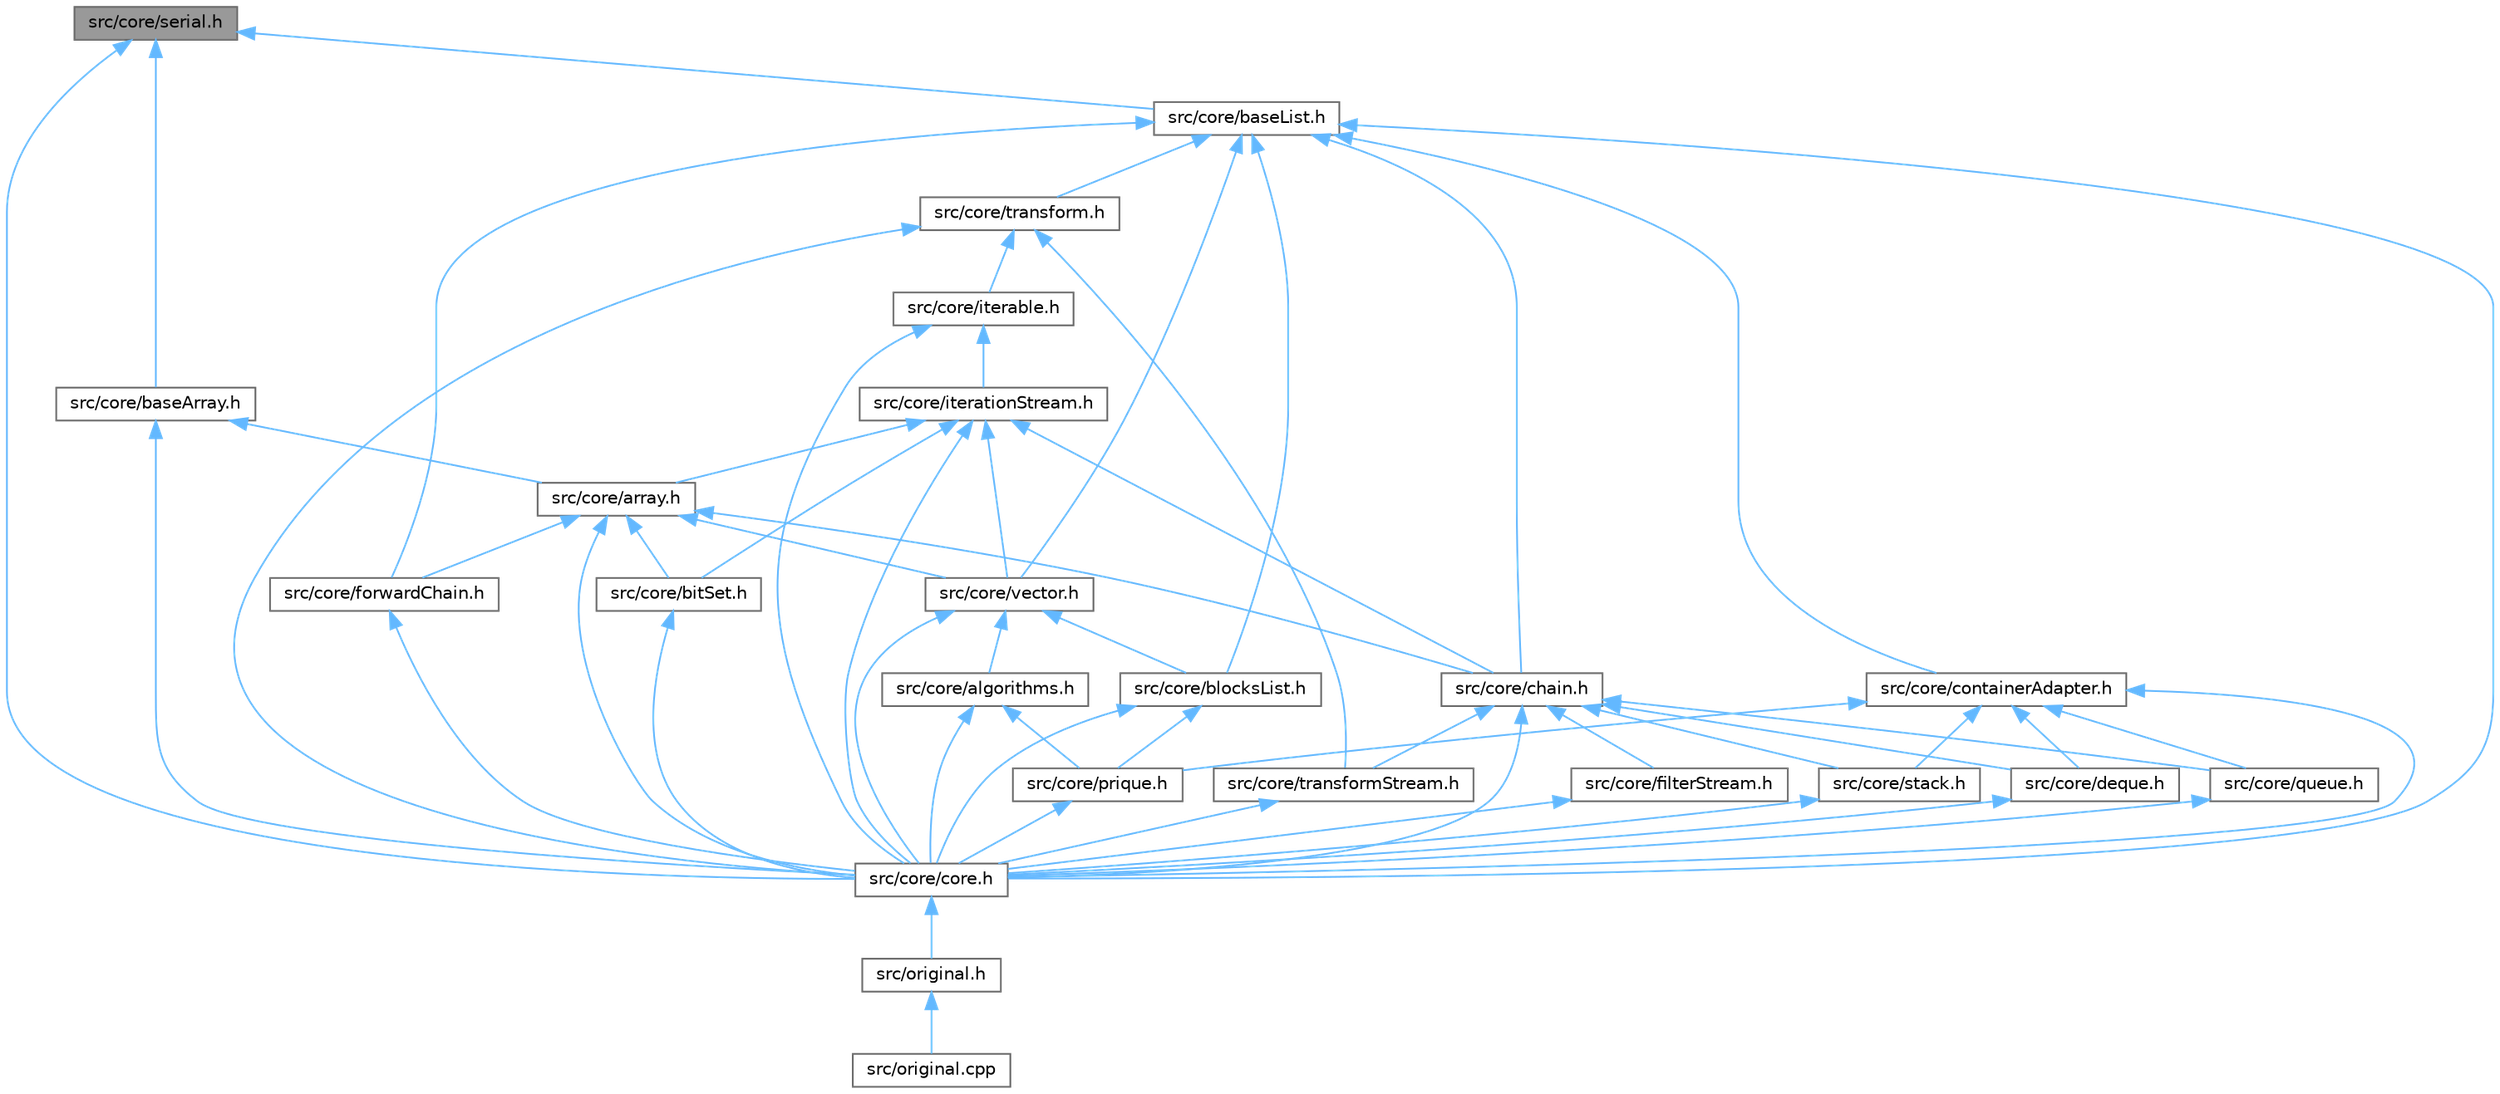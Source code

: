 digraph "src/core/serial.h"
{
 // LATEX_PDF_SIZE
  bgcolor="transparent";
  edge [fontname=Helvetica,fontsize=10,labelfontname=Helvetica,labelfontsize=10];
  node [fontname=Helvetica,fontsize=10,shape=box,height=0.2,width=0.4];
  Node1 [id="Node000001",label="src/core/serial.h",height=0.2,width=0.4,color="gray40", fillcolor="grey60", style="filled", fontcolor="black",tooltip="Defines an abstract base class for sequential containers with index-based access."];
  Node1 -> Node2 [id="edge56_Node000001_Node000002",dir="back",color="steelblue1",style="solid",tooltip=" "];
  Node2 [id="Node000002",label="src/core/baseArray.h",height=0.2,width=0.4,color="grey40", fillcolor="white", style="filled",URL="$base_array_8h.html",tooltip="Provides a base class for fixed-size serial containers."];
  Node2 -> Node3 [id="edge57_Node000002_Node000003",dir="back",color="steelblue1",style="solid",tooltip=" "];
  Node3 [id="Node000003",label="src/core/array.h",height=0.2,width=0.4,color="grey40", fillcolor="white", style="filled",URL="$array_8h.html",tooltip="Provides the array class for a fixed-size container with random access."];
  Node3 -> Node4 [id="edge58_Node000003_Node000004",dir="back",color="steelblue1",style="solid",tooltip=" "];
  Node4 [id="Node000004",label="src/core/bitSet.h",height=0.2,width=0.4,color="grey40", fillcolor="white", style="filled",URL="$bit_set_8h.html",tooltip="BitSet class declaration."];
  Node4 -> Node5 [id="edge59_Node000004_Node000005",dir="back",color="steelblue1",style="solid",tooltip=" "];
  Node5 [id="Node000005",label="src/core/core.h",height=0.2,width=0.4,color="grey40", fillcolor="white", style="filled",URL="$core_8h.html",tooltip="Core module header file."];
  Node5 -> Node6 [id="edge60_Node000005_Node000006",dir="back",color="steelblue1",style="solid",tooltip=" "];
  Node6 [id="Node000006",label="src/original.h",height=0.2,width=0.4,color="grey40", fillcolor="white", style="filled",URL="$original_8h.html",tooltip="Main header file for Original."];
  Node6 -> Node7 [id="edge61_Node000006_Node000007",dir="back",color="steelblue1",style="solid",tooltip=" "];
  Node7 [id="Node000007",label="src/original.cpp",height=0.2,width=0.4,color="grey40", fillcolor="white", style="filled",URL="$original_8cpp.html",tooltip="Original Library main file."];
  Node3 -> Node8 [id="edge62_Node000003_Node000008",dir="back",color="steelblue1",style="solid",tooltip=" "];
  Node8 [id="Node000008",label="src/core/chain.h",height=0.2,width=0.4,color="grey40", fillcolor="white", style="filled",URL="$chain_8h.html",tooltip="Non-cyclic doubly linked list implementation."];
  Node8 -> Node5 [id="edge63_Node000008_Node000005",dir="back",color="steelblue1",style="solid",tooltip=" "];
  Node8 -> Node9 [id="edge64_Node000008_Node000009",dir="back",color="steelblue1",style="solid",tooltip=" "];
  Node9 [id="Node000009",label="src/core/deque.h",height=0.2,width=0.4,color="grey40", fillcolor="white", style="filled",URL="$deque_8h.html",tooltip="Double-ended queue (deque) container adapter implementation."];
  Node9 -> Node5 [id="edge65_Node000009_Node000005",dir="back",color="steelblue1",style="solid",tooltip=" "];
  Node8 -> Node10 [id="edge66_Node000008_Node000010",dir="back",color="steelblue1",style="solid",tooltip=" "];
  Node10 [id="Node000010",label="src/core/filterStream.h",height=0.2,width=0.4,color="grey40", fillcolor="white", style="filled",URL="$filter_stream_8h.html",tooltip="Composite filter operations with logical chaining."];
  Node10 -> Node5 [id="edge67_Node000010_Node000005",dir="back",color="steelblue1",style="solid",tooltip=" "];
  Node8 -> Node11 [id="edge68_Node000008_Node000011",dir="back",color="steelblue1",style="solid",tooltip=" "];
  Node11 [id="Node000011",label="src/core/queue.h",height=0.2,width=0.4,color="grey40", fillcolor="white", style="filled",URL="$queue_8h.html",tooltip="Queue container adapter implementation."];
  Node11 -> Node5 [id="edge69_Node000011_Node000005",dir="back",color="steelblue1",style="solid",tooltip=" "];
  Node8 -> Node12 [id="edge70_Node000008_Node000012",dir="back",color="steelblue1",style="solid",tooltip=" "];
  Node12 [id="Node000012",label="src/core/stack.h",height=0.2,width=0.4,color="grey40", fillcolor="white", style="filled",URL="$stack_8h.html",tooltip="Stack container adapter implementation."];
  Node12 -> Node5 [id="edge71_Node000012_Node000005",dir="back",color="steelblue1",style="solid",tooltip=" "];
  Node8 -> Node13 [id="edge72_Node000008_Node000013",dir="back",color="steelblue1",style="solid",tooltip=" "];
  Node13 [id="Node000013",label="src/core/transformStream.h",height=0.2,width=0.4,color="grey40", fillcolor="white", style="filled",URL="$transform_stream_8h.html",tooltip="Transform pipeline composition and execution."];
  Node13 -> Node5 [id="edge73_Node000013_Node000005",dir="back",color="steelblue1",style="solid",tooltip=" "];
  Node3 -> Node5 [id="edge74_Node000003_Node000005",dir="back",color="steelblue1",style="solid",tooltip=" "];
  Node3 -> Node14 [id="edge75_Node000003_Node000014",dir="back",color="steelblue1",style="solid",tooltip=" "];
  Node14 [id="Node000014",label="src/core/forwardChain.h",height=0.2,width=0.4,color="grey40", fillcolor="white", style="filled",URL="$forward_chain_8h.html",tooltip="Non-cyclic singly linked list implementation."];
  Node14 -> Node5 [id="edge76_Node000014_Node000005",dir="back",color="steelblue1",style="solid",tooltip=" "];
  Node3 -> Node15 [id="edge77_Node000003_Node000015",dir="back",color="steelblue1",style="solid",tooltip=" "];
  Node15 [id="Node000015",label="src/core/vector.h",height=0.2,width=0.4,color="grey40", fillcolor="white", style="filled",URL="$vector_8h.html",tooltip="Dynamic array container with automatic resizing."];
  Node15 -> Node16 [id="edge78_Node000015_Node000016",dir="back",color="steelblue1",style="solid",tooltip=" "];
  Node16 [id="Node000016",label="src/core/algorithms.h",height=0.2,width=0.4,color="grey40", fillcolor="white", style="filled",URL="$algorithms_8h.html",tooltip="Standard algorithm implementations for iterator-based containers."];
  Node16 -> Node5 [id="edge79_Node000016_Node000005",dir="back",color="steelblue1",style="solid",tooltip=" "];
  Node16 -> Node17 [id="edge80_Node000016_Node000017",dir="back",color="steelblue1",style="solid",tooltip=" "];
  Node17 [id="Node000017",label="src/core/prique.h",height=0.2,width=0.4,color="grey40", fillcolor="white", style="filled",URL="$prique_8h.html",tooltip="Priority queue container implementation."];
  Node17 -> Node5 [id="edge81_Node000017_Node000005",dir="back",color="steelblue1",style="solid",tooltip=" "];
  Node15 -> Node18 [id="edge82_Node000015_Node000018",dir="back",color="steelblue1",style="solid",tooltip=" "];
  Node18 [id="Node000018",label="src/core/blocksList.h",height=0.2,width=0.4,color="grey40", fillcolor="white", style="filled",URL="$blocks_list_8h.html",tooltip="A block-based list implementation."];
  Node18 -> Node5 [id="edge83_Node000018_Node000005",dir="back",color="steelblue1",style="solid",tooltip=" "];
  Node18 -> Node17 [id="edge84_Node000018_Node000017",dir="back",color="steelblue1",style="solid",tooltip=" "];
  Node15 -> Node5 [id="edge85_Node000015_Node000005",dir="back",color="steelblue1",style="solid",tooltip=" "];
  Node2 -> Node5 [id="edge86_Node000002_Node000005",dir="back",color="steelblue1",style="solid",tooltip=" "];
  Node1 -> Node19 [id="edge87_Node000001_Node000019",dir="back",color="steelblue1",style="solid",tooltip=" "];
  Node19 [id="Node000019",label="src/core/baseList.h",height=0.2,width=0.4,color="grey40", fillcolor="white", style="filled",URL="$base_list_8h.html",tooltip="Provides a base class for variable-size serial containers."];
  Node19 -> Node18 [id="edge88_Node000019_Node000018",dir="back",color="steelblue1",style="solid",tooltip=" "];
  Node19 -> Node8 [id="edge89_Node000019_Node000008",dir="back",color="steelblue1",style="solid",tooltip=" "];
  Node19 -> Node20 [id="edge90_Node000019_Node000020",dir="back",color="steelblue1",style="solid",tooltip=" "];
  Node20 [id="Node000020",label="src/core/containerAdapter.h",height=0.2,width=0.4,color="grey40", fillcolor="white", style="filled",URL="$container_adapter_8h.html",tooltip="Base class for container adapters with common interfaces."];
  Node20 -> Node5 [id="edge91_Node000020_Node000005",dir="back",color="steelblue1",style="solid",tooltip=" "];
  Node20 -> Node9 [id="edge92_Node000020_Node000009",dir="back",color="steelblue1",style="solid",tooltip=" "];
  Node20 -> Node17 [id="edge93_Node000020_Node000017",dir="back",color="steelblue1",style="solid",tooltip=" "];
  Node20 -> Node11 [id="edge94_Node000020_Node000011",dir="back",color="steelblue1",style="solid",tooltip=" "];
  Node20 -> Node12 [id="edge95_Node000020_Node000012",dir="back",color="steelblue1",style="solid",tooltip=" "];
  Node19 -> Node5 [id="edge96_Node000019_Node000005",dir="back",color="steelblue1",style="solid",tooltip=" "];
  Node19 -> Node14 [id="edge97_Node000019_Node000014",dir="back",color="steelblue1",style="solid",tooltip=" "];
  Node19 -> Node21 [id="edge98_Node000019_Node000021",dir="back",color="steelblue1",style="solid",tooltip=" "];
  Node21 [id="Node000021",label="src/core/transform.h",height=0.2,width=0.4,color="grey40", fillcolor="white", style="filled",URL="$transform_8h.html",tooltip="Transformation classes for various operations on elements."];
  Node21 -> Node5 [id="edge99_Node000021_Node000005",dir="back",color="steelblue1",style="solid",tooltip=" "];
  Node21 -> Node22 [id="edge100_Node000021_Node000022",dir="back",color="steelblue1",style="solid",tooltip=" "];
  Node22 [id="Node000022",label="src/core/iterable.h",height=0.2,width=0.4,color="grey40", fillcolor="white", style="filled",URL="$iterable_8h.html",tooltip="Base interface for iterable container types."];
  Node22 -> Node5 [id="edge101_Node000022_Node000005",dir="back",color="steelblue1",style="solid",tooltip=" "];
  Node22 -> Node23 [id="edge102_Node000022_Node000023",dir="back",color="steelblue1",style="solid",tooltip=" "];
  Node23 [id="Node000023",label="src/core/iterationStream.h",height=0.2,width=0.4,color="grey40", fillcolor="white", style="filled",URL="$iteration_stream_8h.html",tooltip="Provides functionality for an iteration stream."];
  Node23 -> Node3 [id="edge103_Node000023_Node000003",dir="back",color="steelblue1",style="solid",tooltip=" "];
  Node23 -> Node4 [id="edge104_Node000023_Node000004",dir="back",color="steelblue1",style="solid",tooltip=" "];
  Node23 -> Node8 [id="edge105_Node000023_Node000008",dir="back",color="steelblue1",style="solid",tooltip=" "];
  Node23 -> Node5 [id="edge106_Node000023_Node000005",dir="back",color="steelblue1",style="solid",tooltip=" "];
  Node23 -> Node15 [id="edge107_Node000023_Node000015",dir="back",color="steelblue1",style="solid",tooltip=" "];
  Node21 -> Node13 [id="edge108_Node000021_Node000013",dir="back",color="steelblue1",style="solid",tooltip=" "];
  Node19 -> Node15 [id="edge109_Node000019_Node000015",dir="back",color="steelblue1",style="solid",tooltip=" "];
  Node1 -> Node5 [id="edge110_Node000001_Node000005",dir="back",color="steelblue1",style="solid",tooltip=" "];
}
